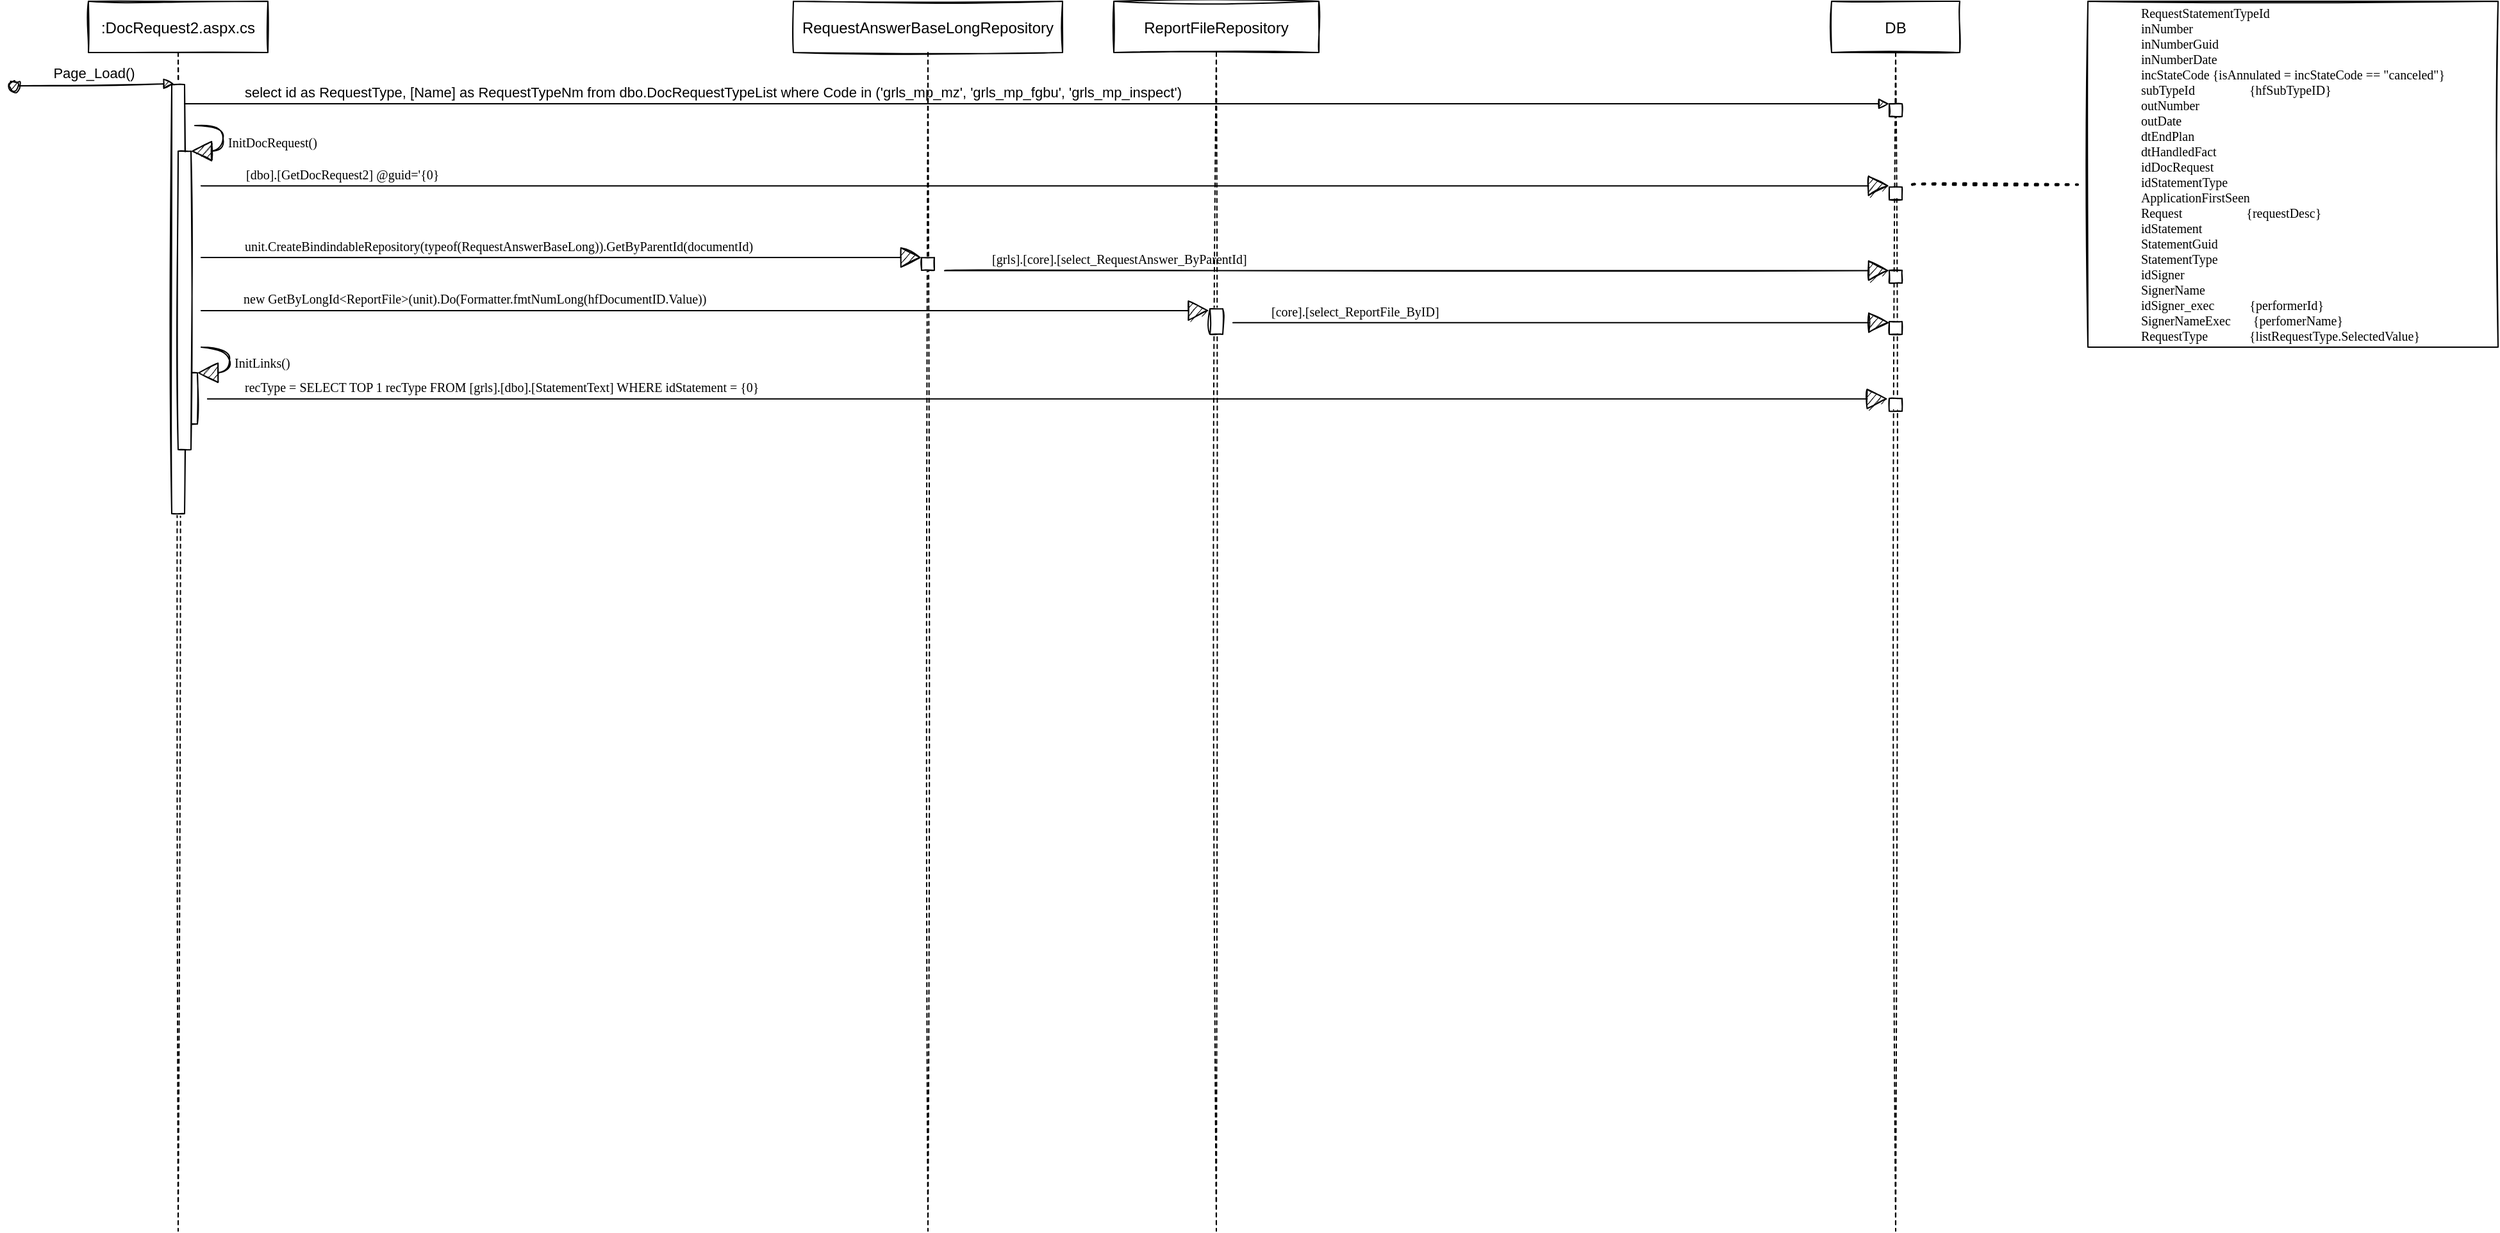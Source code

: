 <mxfile version="20.3.2" type="github">
  <diagram id="kgpKYQtTHZ0yAKxKKP6v" name="Page-1">
    <mxGraphModel dx="821" dy="872" grid="1" gridSize="10" guides="1" tooltips="1" connect="1" arrows="1" fold="1" page="1" pageScale="1" pageWidth="850" pageHeight="1100" math="0" shadow="0">
      <root>
        <mxCell id="0" />
        <mxCell id="1" parent="0" />
        <mxCell id="3nuBFxr9cyL0pnOWT2aG-1" value=":DocRequest2.aspx.cs" style="shape=umlLifeline;perimeter=lifelinePerimeter;container=1;collapsible=0;recursiveResize=0;rounded=0;shadow=0;strokeWidth=1;sketch=1;" parent="1" vertex="1">
          <mxGeometry x="80" y="80" width="140" height="960" as="geometry" />
        </mxCell>
        <mxCell id="3nuBFxr9cyL0pnOWT2aG-2" value="" style="points=[];perimeter=orthogonalPerimeter;rounded=0;shadow=0;strokeWidth=1;sketch=1;" parent="3nuBFxr9cyL0pnOWT2aG-1" vertex="1">
          <mxGeometry x="65" y="65" width="10" height="335" as="geometry" />
        </mxCell>
        <mxCell id="3nuBFxr9cyL0pnOWT2aG-3" value="Page_Load()" style="verticalAlign=bottom;startArrow=oval;endArrow=block;startSize=8;shadow=0;strokeWidth=1;sketch=1;entryX=0.185;entryY=-0.002;entryDx=0;entryDy=0;entryPerimeter=0;" parent="3nuBFxr9cyL0pnOWT2aG-1" target="3nuBFxr9cyL0pnOWT2aG-2" edge="1">
          <mxGeometry relative="1" as="geometry">
            <mxPoint x="-58" y="66" as="sourcePoint" />
          </mxGeometry>
        </mxCell>
        <mxCell id="foolkbOFwzQNOnHuT_NG-22" value="" style="html=1;points=[];perimeter=orthogonalPerimeter;sketch=1;hachureGap=4;strokeColor=default;fontFamily=Verdana;fontSize=10;" vertex="1" parent="3nuBFxr9cyL0pnOWT2aG-1">
          <mxGeometry x="75" y="290" width="10" height="40" as="geometry" />
        </mxCell>
        <mxCell id="foolkbOFwzQNOnHuT_NG-1" value="" style="html=1;points=[];perimeter=orthogonalPerimeter;sketch=1;hachureGap=4;fontFamily=Architects Daughter;fontSource=https%3A%2F%2Ffonts.googleapis.com%2Fcss%3Ffamily%3DArchitects%2BDaughter;fontSize=20;" vertex="1" parent="1">
          <mxGeometry x="150" y="197" width="10" height="233" as="geometry" />
        </mxCell>
        <mxCell id="3nuBFxr9cyL0pnOWT2aG-5" value="DB" style="shape=umlLifeline;perimeter=lifelinePerimeter;container=1;collapsible=0;recursiveResize=0;rounded=0;shadow=0;strokeWidth=1;sketch=1;" parent="1" vertex="1">
          <mxGeometry x="1440" y="80" width="100" height="960" as="geometry" />
        </mxCell>
        <mxCell id="3nuBFxr9cyL0pnOWT2aG-6" value="" style="points=[];perimeter=orthogonalPerimeter;rounded=0;shadow=0;strokeWidth=1;sketch=1;" parent="3nuBFxr9cyL0pnOWT2aG-5" vertex="1">
          <mxGeometry x="45" y="80" width="10" height="10" as="geometry" />
        </mxCell>
        <mxCell id="foolkbOFwzQNOnHuT_NG-3" value="" style="points=[];perimeter=orthogonalPerimeter;rounded=0;shadow=0;strokeWidth=1;sketch=1;" vertex="1" parent="3nuBFxr9cyL0pnOWT2aG-5">
          <mxGeometry x="45" y="145" width="10" height="10" as="geometry" />
        </mxCell>
        <mxCell id="foolkbOFwzQNOnHuT_NG-14" value="" style="points=[];perimeter=orthogonalPerimeter;rounded=0;shadow=0;strokeWidth=1;sketch=1;" vertex="1" parent="3nuBFxr9cyL0pnOWT2aG-5">
          <mxGeometry x="45" y="210" width="10" height="10" as="geometry" />
        </mxCell>
        <mxCell id="foolkbOFwzQNOnHuT_NG-20" value="" style="points=[];perimeter=orthogonalPerimeter;rounded=0;shadow=0;strokeWidth=1;sketch=1;" vertex="1" parent="3nuBFxr9cyL0pnOWT2aG-5">
          <mxGeometry x="45" y="250" width="10" height="10" as="geometry" />
        </mxCell>
        <mxCell id="foolkbOFwzQNOnHuT_NG-25" value="" style="points=[];perimeter=orthogonalPerimeter;rounded=0;shadow=0;strokeWidth=1;sketch=1;" vertex="1" parent="3nuBFxr9cyL0pnOWT2aG-5">
          <mxGeometry x="45" y="310" width="10" height="10" as="geometry" />
        </mxCell>
        <mxCell id="3nuBFxr9cyL0pnOWT2aG-8" value="select id as RequestType, [Name] as RequestTypeNm from dbo.DocRequestTypeList where Code in (&#39;grls_mp_mz&#39;, &#39;grls_mp_fgbu&#39;, &#39;grls_mp_inspect&#39;)" style="verticalAlign=bottom;endArrow=block;entryX=0;entryY=0;shadow=0;strokeWidth=1;sketch=1;align=left;" parent="1" source="3nuBFxr9cyL0pnOWT2aG-2" target="3nuBFxr9cyL0pnOWT2aG-6" edge="1">
          <mxGeometry x="-0.932" relative="1" as="geometry">
            <mxPoint x="275" y="160" as="sourcePoint" />
            <mxPoint as="offset" />
          </mxGeometry>
        </mxCell>
        <mxCell id="foolkbOFwzQNOnHuT_NG-2" value="&lt;font style=&quot;font-size: 10px;&quot; face=&quot;Verdana&quot;&gt;InitDocRequest()&lt;/font&gt;" style="edgeStyle=orthogonalEdgeStyle;html=1;align=left;spacingLeft=2;endArrow=block;rounded=0;entryX=1;entryY=0;sketch=1;hachureGap=4;fontFamily=Architects Daughter;fontSource=https%3A%2F%2Ffonts.googleapis.com%2Fcss%3Ffamily%3DArchitects%2BDaughter;fontSize=16;startSize=14;endSize=14;sourcePerimeterSpacing=8;targetPerimeterSpacing=8;curved=1;" edge="1" target="foolkbOFwzQNOnHuT_NG-1" parent="1" source="3nuBFxr9cyL0pnOWT2aG-2">
          <mxGeometry relative="1" as="geometry">
            <mxPoint x="155" y="177" as="sourcePoint" />
            <Array as="points">
              <mxPoint x="185" y="177" />
              <mxPoint x="185" y="197" />
            </Array>
          </mxGeometry>
        </mxCell>
        <mxCell id="foolkbOFwzQNOnHuT_NG-4" value="[dbo].[GetDocRequest2] @guid=&#39;{0}" style="html=1;verticalAlign=bottom;endArrow=block;rounded=0;sketch=1;hachureGap=4;fontFamily=Verdana;fontSize=10;startSize=14;endSize=14;sourcePerimeterSpacing=8;targetPerimeterSpacing=8;curved=1;entryX=-0.009;entryY=-0.093;entryDx=0;entryDy=0;entryPerimeter=0;align=left;" edge="1" parent="1" source="foolkbOFwzQNOnHuT_NG-1" target="foolkbOFwzQNOnHuT_NG-3">
          <mxGeometry x="-0.951" width="80" relative="1" as="geometry">
            <mxPoint x="180" y="190" as="sourcePoint" />
            <mxPoint x="260" y="190" as="targetPoint" />
            <mxPoint as="offset" />
          </mxGeometry>
        </mxCell>
        <mxCell id="foolkbOFwzQNOnHuT_NG-8" value="&lt;div style=&quot;text-align: left;&quot;&gt;&lt;span style=&quot;background-color: initial;&quot;&gt;RequestStatementTypeId&lt;/span&gt;&lt;/div&gt;&lt;div style=&quot;text-align: left;&quot;&gt;&lt;span style=&quot;background-color: initial;&quot;&gt;inNumber&lt;/span&gt;&lt;/div&gt;&lt;div style=&quot;text-align: left;&quot;&gt;&lt;span style=&quot;background-color: initial;&quot;&gt;inNumberGuid&lt;/span&gt;&lt;/div&gt;&lt;div style=&quot;text-align: left;&quot;&gt;&lt;span style=&quot;background-color: initial;&quot;&gt;inNumberDate&lt;/span&gt;&lt;/div&gt;&lt;div style=&quot;text-align: left;&quot;&gt;&lt;span style=&quot;background-color: initial;&quot;&gt;incStateCode {isAnnulated = incStateCode == &quot;canceled&quot;}&lt;/span&gt;&lt;/div&gt;&lt;div style=&quot;text-align: left;&quot;&gt;&lt;span style=&quot;background-color: initial;&quot;&gt;subTypeId&amp;nbsp; &amp;nbsp; &amp;nbsp; &amp;nbsp; &amp;nbsp; &amp;nbsp; &amp;nbsp; &amp;nbsp; &amp;nbsp;{hfSubTypeID}&lt;/span&gt;&lt;/div&gt;&lt;div style=&quot;text-align: left;&quot;&gt;outNumber&lt;/div&gt;&lt;div style=&quot;text-align: left;&quot;&gt;outDate&lt;/div&gt;&lt;div style=&quot;text-align: left;&quot;&gt;dtEndPlan&lt;/div&gt;&lt;div style=&quot;text-align: left;&quot;&gt;dtHandledFact&lt;/div&gt;&lt;div style=&quot;text-align: left;&quot;&gt;idDocRequest&lt;/div&gt;&lt;div style=&quot;text-align: left;&quot;&gt;idStatementType&lt;/div&gt;&lt;div style=&quot;text-align: left;&quot;&gt;ApplicationFirstSeen&lt;/div&gt;&lt;div style=&quot;text-align: left;&quot;&gt;Request&amp;nbsp; &amp;nbsp; &amp;nbsp; &amp;nbsp; &amp;nbsp; &amp;nbsp; &amp;nbsp; &amp;nbsp; &amp;nbsp; &amp;nbsp; {requestDesc}&lt;/div&gt;&lt;div style=&quot;text-align: left;&quot;&gt;idStatement&lt;/div&gt;&lt;div style=&quot;text-align: left;&quot;&gt;StatementGuid&lt;/div&gt;&lt;div style=&quot;text-align: left;&quot;&gt;StatementType&lt;/div&gt;&lt;div style=&quot;text-align: left;&quot;&gt;idSigner&lt;/div&gt;&lt;div style=&quot;text-align: left;&quot;&gt;SignerName&lt;/div&gt;&lt;div style=&quot;text-align: left;&quot;&gt;idSigner_exec&amp;nbsp; &amp;nbsp; &amp;nbsp; &amp;nbsp; &amp;nbsp; &amp;nbsp;{performerId}&lt;/div&gt;&lt;div style=&quot;text-align: left;&quot;&gt;SignerNameExec&amp;nbsp; &amp;nbsp; &amp;nbsp; &amp;nbsp;{perfomerName}&lt;/div&gt;&lt;div style=&quot;text-align: left;&quot;&gt;RequestType&amp;nbsp; &amp;nbsp; &amp;nbsp; &amp;nbsp; &amp;nbsp; &amp;nbsp; &amp;nbsp;{listRequestType.SelectedValue}&lt;/div&gt;" style="text;html=1;strokeColor=default;fillColor=none;align=center;verticalAlign=middle;whiteSpace=wrap;rounded=0;sketch=1;hachureGap=4;fontFamily=Verdana;fontSize=10;" vertex="1" parent="1">
          <mxGeometry x="1640" y="80" width="320" height="270" as="geometry" />
        </mxCell>
        <mxCell id="foolkbOFwzQNOnHuT_NG-9" value="" style="endArrow=none;dashed=1;html=1;dashPattern=1 3;strokeWidth=2;rounded=0;sketch=1;hachureGap=4;fontFamily=Verdana;fontSize=10;startSize=14;endSize=14;sourcePerimeterSpacing=8;targetPerimeterSpacing=8;curved=1;" edge="1" parent="1" source="foolkbOFwzQNOnHuT_NG-3" target="foolkbOFwzQNOnHuT_NG-8">
          <mxGeometry width="50" height="50" relative="1" as="geometry">
            <mxPoint x="800" y="390" as="sourcePoint" />
            <mxPoint x="850" y="340" as="targetPoint" />
          </mxGeometry>
        </mxCell>
        <mxCell id="foolkbOFwzQNOnHuT_NG-10" value="unit.CreateBindindableRepository(typeof(RequestAnswerBaseLong)).GetByParentId(documentId)" style="html=1;verticalAlign=bottom;endArrow=block;rounded=0;sketch=1;hachureGap=4;fontFamily=Verdana;fontSize=10;startSize=14;endSize=14;sourcePerimeterSpacing=8;targetPerimeterSpacing=8;curved=1;entryX=0;entryY=0;entryDx=0;entryDy=0;entryPerimeter=0;align=left;" edge="1" parent="1" source="foolkbOFwzQNOnHuT_NG-1" target="foolkbOFwzQNOnHuT_NG-13">
          <mxGeometry x="-0.886" width="80" relative="1" as="geometry">
            <mxPoint x="178" y="234.07" as="sourcePoint" />
            <mxPoint x="960" y="280" as="targetPoint" />
            <mxPoint as="offset" />
          </mxGeometry>
        </mxCell>
        <mxCell id="foolkbOFwzQNOnHuT_NG-11" value="RequestAnswerBaseLongRepository" style="shape=umlLifeline;perimeter=lifelinePerimeter;container=1;collapsible=0;recursiveResize=0;rounded=0;shadow=0;strokeWidth=1;sketch=1;" vertex="1" parent="1">
          <mxGeometry x="630" y="80" width="210" height="960" as="geometry" />
        </mxCell>
        <mxCell id="foolkbOFwzQNOnHuT_NG-13" value="" style="points=[];perimeter=orthogonalPerimeter;rounded=0;shadow=0;strokeWidth=1;sketch=1;" vertex="1" parent="foolkbOFwzQNOnHuT_NG-11">
          <mxGeometry x="100" y="200" width="10" height="10" as="geometry" />
        </mxCell>
        <mxCell id="foolkbOFwzQNOnHuT_NG-15" value="[grls].[core].[select_RequestAnswer_ByParentId]" style="html=1;verticalAlign=bottom;endArrow=block;rounded=0;sketch=1;hachureGap=4;fontFamily=Verdana;fontSize=10;startSize=14;endSize=14;sourcePerimeterSpacing=8;targetPerimeterSpacing=8;curved=1;entryX=-0.003;entryY=0.028;entryDx=0;entryDy=0;entryPerimeter=0;align=left;" edge="1" parent="1" source="foolkbOFwzQNOnHuT_NG-13" target="foolkbOFwzQNOnHuT_NG-14">
          <mxGeometry x="-0.905" width="80" relative="1" as="geometry">
            <mxPoint x="1060" y="280" as="sourcePoint" />
            <mxPoint x="1140" y="280" as="targetPoint" />
            <mxPoint as="offset" />
          </mxGeometry>
        </mxCell>
        <mxCell id="foolkbOFwzQNOnHuT_NG-16" value="ReportFileRepository" style="shape=umlLifeline;perimeter=lifelinePerimeter;container=1;collapsible=0;recursiveResize=0;rounded=0;shadow=0;strokeWidth=1;sketch=1;" vertex="1" parent="1">
          <mxGeometry x="880" y="80" width="160" height="960" as="geometry" />
        </mxCell>
        <mxCell id="foolkbOFwzQNOnHuT_NG-17" value="" style="points=[];perimeter=orthogonalPerimeter;rounded=0;shadow=0;strokeWidth=1;sketch=1;" vertex="1" parent="foolkbOFwzQNOnHuT_NG-16">
          <mxGeometry x="75" y="240" width="10" height="20" as="geometry" />
        </mxCell>
        <mxCell id="foolkbOFwzQNOnHuT_NG-18" value="new GetByLongId&amp;lt;ReportFile&amp;gt;(unit).Do(Formatter.fmtNumLong(hfDocumentID.Value))" style="html=1;verticalAlign=bottom;endArrow=block;rounded=0;sketch=1;hachureGap=4;fontFamily=Verdana;fontSize=10;startSize=14;endSize=14;sourcePerimeterSpacing=8;targetPerimeterSpacing=8;curved=1;entryX=-0.073;entryY=0.073;entryDx=0;entryDy=0;entryPerimeter=0;align=left;" edge="1" parent="1" source="foolkbOFwzQNOnHuT_NG-1" target="foolkbOFwzQNOnHuT_NG-17">
          <mxGeometry x="-0.923" width="80" relative="1" as="geometry">
            <mxPoint x="178" y="290" as="sourcePoint" />
            <mxPoint x="740" y="290" as="targetPoint" />
            <mxPoint as="offset" />
          </mxGeometry>
        </mxCell>
        <mxCell id="foolkbOFwzQNOnHuT_NG-19" value="[core].[select_ReportFile_ByID]" style="html=1;verticalAlign=bottom;endArrow=block;rounded=0;sketch=1;hachureGap=4;fontFamily=Verdana;fontSize=10;startSize=14;endSize=14;sourcePerimeterSpacing=8;targetPerimeterSpacing=8;curved=1;align=left;entryX=0.016;entryY=0.089;entryDx=0;entryDy=0;entryPerimeter=0;" edge="1" parent="1" source="foolkbOFwzQNOnHuT_NG-17" target="foolkbOFwzQNOnHuT_NG-20">
          <mxGeometry x="-0.893" width="80" relative="1" as="geometry">
            <mxPoint x="1100" y="350" as="sourcePoint" />
            <mxPoint x="1180" y="350" as="targetPoint" />
            <mxPoint as="offset" />
          </mxGeometry>
        </mxCell>
        <mxCell id="foolkbOFwzQNOnHuT_NG-23" value="InitLinks()" style="edgeStyle=orthogonalEdgeStyle;html=1;align=left;spacingLeft=2;endArrow=block;rounded=0;entryX=1;entryY=0;sketch=1;hachureGap=4;fontFamily=Verdana;fontSize=10;startSize=14;endSize=14;sourcePerimeterSpacing=8;targetPerimeterSpacing=8;curved=1;" edge="1" target="foolkbOFwzQNOnHuT_NG-22" parent="1" source="foolkbOFwzQNOnHuT_NG-1">
          <mxGeometry relative="1" as="geometry">
            <mxPoint x="160" y="350" as="sourcePoint" />
            <Array as="points">
              <mxPoint x="190" y="350" />
              <mxPoint x="190" y="370" />
            </Array>
          </mxGeometry>
        </mxCell>
        <mxCell id="foolkbOFwzQNOnHuT_NG-24" value="recType = SELECT TOP 1 recType FROM [grls].[dbo].[StatementText] WHERE idStatement = {0}" style="html=1;verticalAlign=bottom;endArrow=block;rounded=0;sketch=1;hachureGap=4;fontFamily=Verdana;fontSize=10;startSize=14;endSize=14;sourcePerimeterSpacing=8;targetPerimeterSpacing=8;curved=1;entryX=-0.114;entryY=0.039;entryDx=0;entryDy=0;entryPerimeter=0;align=left;" edge="1" parent="1" source="foolkbOFwzQNOnHuT_NG-22" target="foolkbOFwzQNOnHuT_NG-25">
          <mxGeometry x="-0.959" width="80" relative="1" as="geometry">
            <mxPoint x="210" y="200" as="sourcePoint" />
            <mxPoint x="1480" y="390" as="targetPoint" />
            <mxPoint as="offset" />
          </mxGeometry>
        </mxCell>
      </root>
    </mxGraphModel>
  </diagram>
</mxfile>

